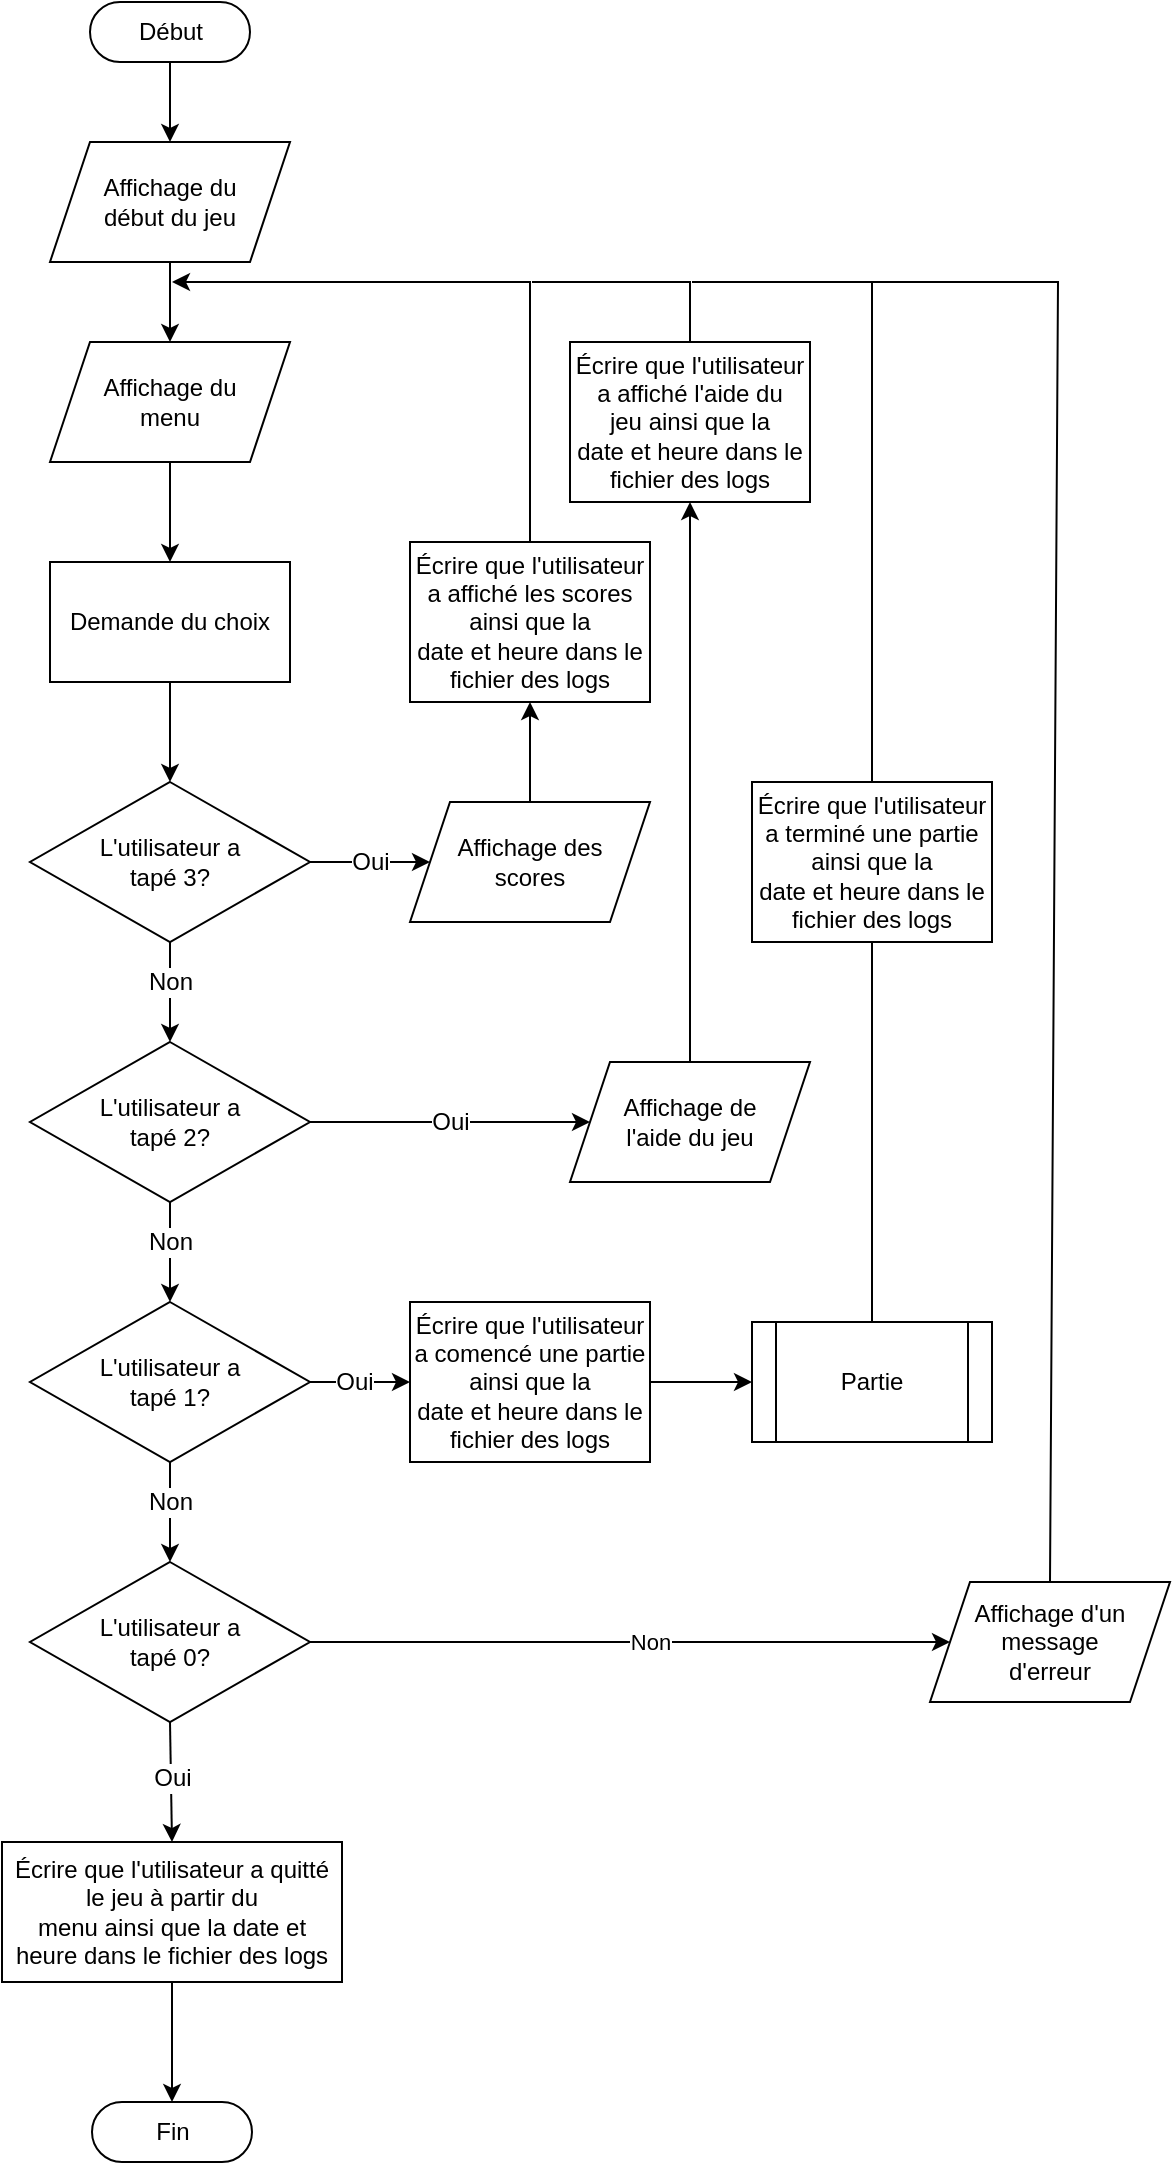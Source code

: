 <mxfile version="17.2.4" type="device"><diagram id="94fMmIdl7GFTqGtqJ_KV" name="Page-1"><mxGraphModel dx="1102" dy="905" grid="1" gridSize="10" guides="1" tooltips="1" connect="1" arrows="1" fold="1" page="1" pageScale="1" pageWidth="827" pageHeight="1169" math="0" shadow="0"><root><mxCell id="0"/><mxCell id="1" parent="0"/><mxCell id="Zf44dqe_ZvrofhenGyv4-8" value="Début" style="html=1;dashed=0;whitespace=wrap;shape=mxgraph.dfd.start;rounded=1;shadow=0;glass=0;sketch=0;fontFamily=Helvetica;fontSize=12;fontColor=default;strokeColor=default;fillColor=default;gradientColor=none;" parent="1" vertex="1"><mxGeometry x="159" y="40" width="80" height="30" as="geometry"/></mxCell><mxCell id="Zf44dqe_ZvrofhenGyv4-10" value="" style="endArrow=classic;html=1;rounded=0;fontFamily=Helvetica;fontSize=12;fontColor=default;exitX=0.5;exitY=0.5;exitDx=0;exitDy=15;exitPerimeter=0;entryX=0.5;entryY=0;entryDx=0;entryDy=0;" parent="1" source="Zf44dqe_ZvrofhenGyv4-8" edge="1"><mxGeometry width="50" height="50" relative="1" as="geometry"><mxPoint x="369" y="410" as="sourcePoint"/><mxPoint x="199" y="110" as="targetPoint"/></mxGeometry></mxCell><mxCell id="Zf44dqe_ZvrofhenGyv4-12" value="" style="endArrow=classic;html=1;rounded=0;fontFamily=Helvetica;fontSize=12;fontColor=default;exitX=0.5;exitY=1;exitDx=0;exitDy=0;entryX=0.5;entryY=0;entryDx=0;entryDy=0;" parent="1" edge="1"><mxGeometry width="50" height="50" relative="1" as="geometry"><mxPoint x="199" y="170" as="sourcePoint"/><mxPoint x="199" y="210" as="targetPoint"/></mxGeometry></mxCell><mxCell id="Zf44dqe_ZvrofhenGyv4-13" value="L'utilisateur a&lt;br&gt;tapé 3?" style="rhombus;whiteSpace=wrap;html=1;rounded=0;shadow=0;glass=0;sketch=0;fontFamily=Helvetica;fontSize=12;fontColor=default;strokeColor=default;fillColor=default;gradientColor=none;" parent="1" vertex="1"><mxGeometry x="129" y="430" width="140" height="80" as="geometry"/></mxCell><mxCell id="Zf44dqe_ZvrofhenGyv4-14" value="&lt;span&gt;Affichage du&lt;br&gt;début&amp;nbsp;&lt;/span&gt;&lt;span&gt;du jeu&lt;/span&gt;" style="shape=parallelogram;perimeter=parallelogramPerimeter;whiteSpace=wrap;html=1;fixedSize=1;rounded=0;shadow=0;glass=0;sketch=0;fontFamily=Helvetica;fontSize=12;fontColor=default;strokeColor=default;fillColor=default;gradientColor=none;" parent="1" vertex="1"><mxGeometry x="139" y="110" width="120" height="60" as="geometry"/></mxCell><mxCell id="Zf44dqe_ZvrofhenGyv4-15" value="&lt;span&gt;Affichage du&lt;br&gt;menu&lt;/span&gt;" style="shape=parallelogram;perimeter=parallelogramPerimeter;whiteSpace=wrap;html=1;fixedSize=1;rounded=0;shadow=0;glass=0;sketch=0;fontFamily=Helvetica;fontSize=12;fontColor=default;strokeColor=default;fillColor=default;gradientColor=none;" parent="1" vertex="1"><mxGeometry x="139" y="210" width="120" height="60" as="geometry"/></mxCell><mxCell id="Zf44dqe_ZvrofhenGyv4-17" value="Demande du choix" style="rounded=0;whiteSpace=wrap;html=1;shadow=0;glass=0;sketch=0;fontFamily=Helvetica;fontSize=12;fontColor=default;strokeColor=default;fillColor=default;gradientColor=none;" parent="1" vertex="1"><mxGeometry x="139" y="320" width="120" height="60" as="geometry"/></mxCell><mxCell id="Zf44dqe_ZvrofhenGyv4-18" value="" style="endArrow=classic;html=1;rounded=0;fontFamily=Helvetica;fontSize=12;fontColor=default;entryX=0.5;entryY=0;entryDx=0;entryDy=0;exitX=0.5;exitY=1;exitDx=0;exitDy=0;" parent="1" source="Zf44dqe_ZvrofhenGyv4-15" target="Zf44dqe_ZvrofhenGyv4-17" edge="1"><mxGeometry width="50" height="50" relative="1" as="geometry"><mxPoint x="269" y="290" as="sourcePoint"/><mxPoint x="419" y="340" as="targetPoint"/></mxGeometry></mxCell><mxCell id="Zf44dqe_ZvrofhenGyv4-19" value="" style="endArrow=classic;html=1;rounded=0;fontFamily=Helvetica;fontSize=12;fontColor=default;exitX=0.5;exitY=1;exitDx=0;exitDy=0;entryX=0.5;entryY=0;entryDx=0;entryDy=0;" parent="1" source="Zf44dqe_ZvrofhenGyv4-17" target="Zf44dqe_ZvrofhenGyv4-13" edge="1"><mxGeometry width="50" height="50" relative="1" as="geometry"><mxPoint x="369" y="390" as="sourcePoint"/><mxPoint x="419" y="340" as="targetPoint"/></mxGeometry></mxCell><mxCell id="Zf44dqe_ZvrofhenGyv4-20" value="" style="endArrow=classic;html=1;rounded=0;fontFamily=Helvetica;fontSize=12;fontColor=default;exitX=1;exitY=0.5;exitDx=0;exitDy=0;entryX=0;entryY=0.5;entryDx=0;entryDy=0;" parent="1" source="Zf44dqe_ZvrofhenGyv4-13" target="Zf44dqe_ZvrofhenGyv4-21" edge="1"><mxGeometry width="50" height="50" relative="1" as="geometry"><mxPoint x="369" y="390" as="sourcePoint"/><mxPoint x="329" y="470" as="targetPoint"/></mxGeometry></mxCell><mxCell id="Zf44dqe_ZvrofhenGyv4-22" value="Oui" style="edgeLabel;html=1;align=center;verticalAlign=middle;resizable=0;points=[];fontSize=12;fontFamily=Helvetica;fontColor=default;" parent="Zf44dqe_ZvrofhenGyv4-20" vertex="1" connectable="0"><mxGeometry x="0.455" y="1" relative="1" as="geometry"><mxPoint x="-14" y="1" as="offset"/></mxGeometry></mxCell><mxCell id="Zf44dqe_ZvrofhenGyv4-21" value="&lt;span&gt;Affichage des&lt;br&gt;scores&lt;br&gt;&lt;/span&gt;" style="shape=parallelogram;perimeter=parallelogramPerimeter;whiteSpace=wrap;html=1;fixedSize=1;rounded=0;shadow=0;glass=0;sketch=0;fontFamily=Helvetica;fontSize=12;fontColor=default;strokeColor=default;fillColor=default;gradientColor=none;" parent="1" vertex="1"><mxGeometry x="319" y="440" width="120" height="60" as="geometry"/></mxCell><mxCell id="Zf44dqe_ZvrofhenGyv4-24" value="" style="endArrow=classic;html=1;rounded=0;fontFamily=Helvetica;fontSize=12;fontColor=default;exitX=0.5;exitY=1;exitDx=0;exitDy=0;entryX=0.5;entryY=0;entryDx=0;entryDy=0;" parent="1" source="Zf44dqe_ZvrofhenGyv4-13" target="Zf44dqe_ZvrofhenGyv4-26" edge="1"><mxGeometry width="50" height="50" relative="1" as="geometry"><mxPoint x="369" y="390" as="sourcePoint"/><mxPoint x="351.308" y="577.692" as="targetPoint"/></mxGeometry></mxCell><mxCell id="Zf44dqe_ZvrofhenGyv4-27" value="Non" style="edgeLabel;html=1;align=center;verticalAlign=middle;resizable=0;points=[];fontSize=12;fontFamily=Helvetica;fontColor=default;" parent="Zf44dqe_ZvrofhenGyv4-24" vertex="1" connectable="0"><mxGeometry x="-0.501" relative="1" as="geometry"><mxPoint y="7" as="offset"/></mxGeometry></mxCell><mxCell id="Zf44dqe_ZvrofhenGyv4-26" value="L'utilisateur a&lt;br&gt;tapé 2?" style="rhombus;whiteSpace=wrap;html=1;rounded=0;shadow=0;glass=0;sketch=0;fontFamily=Helvetica;fontSize=12;fontColor=default;strokeColor=default;fillColor=default;gradientColor=none;" parent="1" vertex="1"><mxGeometry x="129" y="560" width="140" height="80" as="geometry"/></mxCell><mxCell id="Zf44dqe_ZvrofhenGyv4-28" value="" style="endArrow=classic;html=1;rounded=0;fontFamily=Helvetica;fontSize=12;fontColor=default;exitX=1;exitY=0.5;exitDx=0;exitDy=0;entryX=0;entryY=0.5;entryDx=0;entryDy=0;" parent="1" source="Zf44dqe_ZvrofhenGyv4-26" target="Zf44dqe_ZvrofhenGyv4-30" edge="1"><mxGeometry width="50" height="50" relative="1" as="geometry"><mxPoint x="349" y="600" as="sourcePoint"/><mxPoint x="409" y="600" as="targetPoint"/></mxGeometry></mxCell><mxCell id="Zf44dqe_ZvrofhenGyv4-29" value="Oui" style="edgeLabel;html=1;align=center;verticalAlign=middle;resizable=0;points=[];fontSize=12;fontFamily=Helvetica;fontColor=default;" parent="Zf44dqe_ZvrofhenGyv4-28" vertex="1" connectable="0"><mxGeometry x="0.455" y="1" relative="1" as="geometry"><mxPoint x="-32" y="1" as="offset"/></mxGeometry></mxCell><mxCell id="Zf44dqe_ZvrofhenGyv4-30" value="&lt;span&gt;Affichage de&lt;br&gt;l'aide du jeu&lt;br&gt;&lt;/span&gt;" style="shape=parallelogram;perimeter=parallelogramPerimeter;whiteSpace=wrap;html=1;fixedSize=1;rounded=0;shadow=0;glass=0;sketch=0;fontFamily=Helvetica;fontSize=12;fontColor=default;strokeColor=default;fillColor=default;gradientColor=none;" parent="1" vertex="1"><mxGeometry x="399" y="570" width="120" height="60" as="geometry"/></mxCell><mxCell id="Zf44dqe_ZvrofhenGyv4-39" value="" style="endArrow=classic;html=1;rounded=0;fontFamily=Helvetica;fontSize=12;fontColor=default;exitX=0.5;exitY=1;exitDx=0;exitDy=0;entryX=0.5;entryY=0;entryDx=0;entryDy=0;" parent="1" target="Zf44dqe_ZvrofhenGyv4-41" edge="1"><mxGeometry width="50" height="50" relative="1" as="geometry"><mxPoint x="199" y="640" as="sourcePoint"/><mxPoint x="351.308" y="707.692" as="targetPoint"/></mxGeometry></mxCell><mxCell id="Zf44dqe_ZvrofhenGyv4-40" value="Non" style="edgeLabel;html=1;align=center;verticalAlign=middle;resizable=0;points=[];fontSize=12;fontFamily=Helvetica;fontColor=default;" parent="Zf44dqe_ZvrofhenGyv4-39" vertex="1" connectable="0"><mxGeometry x="-0.501" relative="1" as="geometry"><mxPoint y="7" as="offset"/></mxGeometry></mxCell><mxCell id="Zf44dqe_ZvrofhenGyv4-41" value="L'utilisateur a&lt;br&gt;tapé 1?" style="rhombus;whiteSpace=wrap;html=1;rounded=0;shadow=0;glass=0;sketch=0;fontFamily=Helvetica;fontSize=12;fontColor=default;strokeColor=default;fillColor=default;gradientColor=none;" parent="1" vertex="1"><mxGeometry x="129" y="690" width="140" height="80" as="geometry"/></mxCell><mxCell id="Zf44dqe_ZvrofhenGyv4-42" value="" style="endArrow=classic;html=1;rounded=0;fontFamily=Helvetica;fontSize=12;fontColor=default;exitX=1;exitY=0.5;exitDx=0;exitDy=0;entryX=0;entryY=0.5;entryDx=0;entryDy=0;" parent="1" source="Zf44dqe_ZvrofhenGyv4-41" target="aLHyZL2ithEnh_9Qs9ms-13" edge="1"><mxGeometry width="50" height="50" relative="1" as="geometry"><mxPoint x="360" y="729.5" as="sourcePoint"/><mxPoint x="310" y="760" as="targetPoint"/></mxGeometry></mxCell><mxCell id="Zf44dqe_ZvrofhenGyv4-43" value="Oui" style="edgeLabel;html=1;align=center;verticalAlign=middle;resizable=0;points=[];fontSize=12;fontFamily=Helvetica;fontColor=default;" parent="Zf44dqe_ZvrofhenGyv4-42" vertex="1" connectable="0"><mxGeometry x="0.455" y="1" relative="1" as="geometry"><mxPoint x="-15" y="1" as="offset"/></mxGeometry></mxCell><mxCell id="Zf44dqe_ZvrofhenGyv4-47" value="" style="endArrow=classic;html=1;rounded=0;fontFamily=Helvetica;fontSize=12;fontColor=default;exitX=0.5;exitY=1;exitDx=0;exitDy=0;entryX=0.5;entryY=0;entryDx=0;entryDy=0;" parent="1" target="WMK5xLIRzWBpjgu0BAJD-3" edge="1"><mxGeometry width="50" height="50" relative="1" as="geometry"><mxPoint x="199" y="770" as="sourcePoint"/><mxPoint x="269" y="800" as="targetPoint"/></mxGeometry></mxCell><mxCell id="Zf44dqe_ZvrofhenGyv4-48" value="Non" style="edgeLabel;html=1;align=center;verticalAlign=middle;resizable=0;points=[];fontSize=12;fontFamily=Helvetica;fontColor=default;" parent="Zf44dqe_ZvrofhenGyv4-47" vertex="1" connectable="0"><mxGeometry x="-0.501" relative="1" as="geometry"><mxPoint y="7" as="offset"/></mxGeometry></mxCell><mxCell id="Zf44dqe_ZvrofhenGyv4-50" value="Fin" style="html=1;dashed=0;whitespace=wrap;shape=mxgraph.dfd.start;rounded=1;shadow=0;glass=0;sketch=0;fontFamily=Helvetica;fontSize=12;fontColor=default;strokeColor=default;fillColor=default;gradientColor=none;" parent="1" vertex="1"><mxGeometry x="160" y="1090" width="80" height="30" as="geometry"/></mxCell><mxCell id="WMK5xLIRzWBpjgu0BAJD-1" value="Partie" style="shape=process;whiteSpace=wrap;html=1;backgroundOutline=1;" parent="1" vertex="1"><mxGeometry x="490" y="700" width="120" height="60" as="geometry"/></mxCell><mxCell id="WMK5xLIRzWBpjgu0BAJD-3" value="L'utilisateur a&lt;br&gt;tapé 0?" style="rhombus;whiteSpace=wrap;html=1;rounded=0;shadow=0;glass=0;sketch=0;fontFamily=Helvetica;fontSize=12;fontColor=default;strokeColor=default;fillColor=default;gradientColor=none;" parent="1" vertex="1"><mxGeometry x="129" y="820" width="140" height="80" as="geometry"/></mxCell><mxCell id="WMK5xLIRzWBpjgu0BAJD-4" value="" style="endArrow=classic;html=1;rounded=0;fontFamily=Helvetica;fontSize=12;fontColor=default;entryX=0.5;entryY=0;entryDx=0;entryDy=0;" parent="1" target="aLHyZL2ithEnh_9Qs9ms-9" edge="1"><mxGeometry width="50" height="50" relative="1" as="geometry"><mxPoint x="199" y="900" as="sourcePoint"/><mxPoint x="199" y="950" as="targetPoint"/></mxGeometry></mxCell><mxCell id="WMK5xLIRzWBpjgu0BAJD-5" value="Oui" style="edgeLabel;html=1;align=center;verticalAlign=middle;resizable=0;points=[];fontSize=12;fontFamily=Helvetica;fontColor=default;" parent="WMK5xLIRzWBpjgu0BAJD-4" vertex="1" connectable="0"><mxGeometry x="0.455" y="1" relative="1" as="geometry"><mxPoint x="-1" y="-16" as="offset"/></mxGeometry></mxCell><mxCell id="WMK5xLIRzWBpjgu0BAJD-7" value="&lt;span&gt;Affichage d'un&lt;br&gt;message&lt;br&gt;d'erreur&lt;br&gt;&lt;/span&gt;" style="shape=parallelogram;perimeter=parallelogramPerimeter;whiteSpace=wrap;html=1;fixedSize=1;rounded=0;shadow=0;glass=0;sketch=0;fontFamily=Helvetica;fontSize=12;fontColor=default;strokeColor=default;fillColor=default;gradientColor=none;" parent="1" vertex="1"><mxGeometry x="579" y="830" width="120" height="60" as="geometry"/></mxCell><mxCell id="WMK5xLIRzWBpjgu0BAJD-8" value="" style="endArrow=classic;html=1;rounded=0;exitX=1;exitY=0.5;exitDx=0;exitDy=0;entryX=0;entryY=0.5;entryDx=0;entryDy=0;" parent="1" source="WMK5xLIRzWBpjgu0BAJD-3" target="WMK5xLIRzWBpjgu0BAJD-7" edge="1"><mxGeometry width="50" height="50" relative="1" as="geometry"><mxPoint x="809" y="690" as="sourcePoint"/><mxPoint x="859" y="640" as="targetPoint"/></mxGeometry></mxCell><mxCell id="WMK5xLIRzWBpjgu0BAJD-9" value="Non" style="edgeLabel;html=1;align=center;verticalAlign=middle;resizable=0;points=[];" parent="WMK5xLIRzWBpjgu0BAJD-8" vertex="1" connectable="0"><mxGeometry x="0.181" y="2" relative="1" as="geometry"><mxPoint x="-19" y="2" as="offset"/></mxGeometry></mxCell><mxCell id="WMK5xLIRzWBpjgu0BAJD-10" value="" style="endArrow=none;html=1;rounded=0;fontFamily=Helvetica;fontSize=12;fontColor=default;exitX=0.5;exitY=0;exitDx=0;exitDy=0;" parent="1" source="WMK5xLIRzWBpjgu0BAJD-7" edge="1"><mxGeometry width="50" height="50" relative="1" as="geometry"><mxPoint x="643" y="810" as="sourcePoint"/><mxPoint x="550" y="180" as="targetPoint"/><Array as="points"><mxPoint x="643" y="180"/></Array></mxGeometry></mxCell><mxCell id="aLHyZL2ithEnh_9Qs9ms-1" value="Écrire que l'utilisateur&lt;br&gt;a affiché les scores&lt;br&gt;ainsi que la&lt;br&gt;date et heure dans le fichier des logs" style="rounded=0;whiteSpace=wrap;html=1;" vertex="1" parent="1"><mxGeometry x="319" y="310" width="120" height="80" as="geometry"/></mxCell><mxCell id="aLHyZL2ithEnh_9Qs9ms-2" value="" style="endArrow=classic;html=1;rounded=0;exitX=0.5;exitY=0;exitDx=0;exitDy=0;entryX=0.5;entryY=1;entryDx=0;entryDy=0;" edge="1" parent="1" source="Zf44dqe_ZvrofhenGyv4-21" target="aLHyZL2ithEnh_9Qs9ms-1"><mxGeometry width="50" height="50" relative="1" as="geometry"><mxPoint x="390" y="470" as="sourcePoint"/><mxPoint x="440" y="420" as="targetPoint"/></mxGeometry></mxCell><mxCell id="aLHyZL2ithEnh_9Qs9ms-3" value="" style="endArrow=classic;html=1;rounded=0;exitX=0.5;exitY=0;exitDx=0;exitDy=0;" edge="1" parent="1" source="aLHyZL2ithEnh_9Qs9ms-1"><mxGeometry width="50" height="50" relative="1" as="geometry"><mxPoint x="390" y="470" as="sourcePoint"/><mxPoint x="200" y="180" as="targetPoint"/><Array as="points"><mxPoint x="379" y="180"/></Array></mxGeometry></mxCell><mxCell id="aLHyZL2ithEnh_9Qs9ms-4" value="Écrire que l'utilisateur&lt;br&gt;a affiché l'aide du&lt;br&gt;jeu ainsi que la&lt;br&gt;date et heure dans le fichier des logs" style="rounded=0;whiteSpace=wrap;html=1;" vertex="1" parent="1"><mxGeometry x="399" y="210" width="120" height="80" as="geometry"/></mxCell><mxCell id="aLHyZL2ithEnh_9Qs9ms-5" value="Écrire que l'utilisateur&lt;br&gt;a terminé une partie&lt;br&gt;ainsi que la&lt;br&gt;date et heure dans le fichier des logs" style="rounded=0;whiteSpace=wrap;html=1;" vertex="1" parent="1"><mxGeometry x="490" y="430" width="120" height="80" as="geometry"/></mxCell><mxCell id="aLHyZL2ithEnh_9Qs9ms-7" value="" style="endArrow=classic;html=1;rounded=0;exitX=0.5;exitY=0;exitDx=0;exitDy=0;entryX=0.5;entryY=1;entryDx=0;entryDy=0;" edge="1" parent="1" source="Zf44dqe_ZvrofhenGyv4-30" target="aLHyZL2ithEnh_9Qs9ms-4"><mxGeometry width="50" height="50" relative="1" as="geometry"><mxPoint x="390" y="470" as="sourcePoint"/><mxPoint x="440" y="420" as="targetPoint"/></mxGeometry></mxCell><mxCell id="aLHyZL2ithEnh_9Qs9ms-8" value="" style="endArrow=none;html=1;rounded=0;exitX=0.5;exitY=0;exitDx=0;exitDy=0;" edge="1" parent="1" source="aLHyZL2ithEnh_9Qs9ms-4"><mxGeometry width="50" height="50" relative="1" as="geometry"><mxPoint x="390" y="470" as="sourcePoint"/><mxPoint x="380" y="180" as="targetPoint"/><Array as="points"><mxPoint x="459" y="180"/></Array></mxGeometry></mxCell><mxCell id="aLHyZL2ithEnh_9Qs9ms-9" value="Écrire que l'utilisateur a quitté le jeu à partir du &lt;br&gt;menu ainsi que la date et heure dans le fichier des logs" style="rounded=0;whiteSpace=wrap;html=1;" vertex="1" parent="1"><mxGeometry x="115" y="960" width="170" height="70" as="geometry"/></mxCell><mxCell id="aLHyZL2ithEnh_9Qs9ms-10" value="" style="endArrow=classic;html=1;rounded=0;exitX=0.5;exitY=1;exitDx=0;exitDy=0;entryX=0.5;entryY=0.5;entryDx=0;entryDy=-15;entryPerimeter=0;" edge="1" parent="1" source="aLHyZL2ithEnh_9Qs9ms-9" target="Zf44dqe_ZvrofhenGyv4-50"><mxGeometry width="50" height="50" relative="1" as="geometry"><mxPoint x="390" y="930" as="sourcePoint"/><mxPoint x="440" y="880" as="targetPoint"/></mxGeometry></mxCell><mxCell id="aLHyZL2ithEnh_9Qs9ms-11" value="" style="endArrow=none;html=1;rounded=0;exitX=0.5;exitY=0;exitDx=0;exitDy=0;entryX=0.5;entryY=1;entryDx=0;entryDy=0;" edge="1" parent="1" source="WMK5xLIRzWBpjgu0BAJD-1" target="aLHyZL2ithEnh_9Qs9ms-5"><mxGeometry width="50" height="50" relative="1" as="geometry"><mxPoint x="390" y="640" as="sourcePoint"/><mxPoint x="440" y="590" as="targetPoint"/></mxGeometry></mxCell><mxCell id="aLHyZL2ithEnh_9Qs9ms-12" value="" style="endArrow=none;html=1;rounded=0;exitX=0.5;exitY=0;exitDx=0;exitDy=0;" edge="1" parent="1" source="aLHyZL2ithEnh_9Qs9ms-5"><mxGeometry width="50" height="50" relative="1" as="geometry"><mxPoint x="390" y="640" as="sourcePoint"/><mxPoint x="460" y="180" as="targetPoint"/><Array as="points"><mxPoint x="550" y="180"/></Array></mxGeometry></mxCell><mxCell id="aLHyZL2ithEnh_9Qs9ms-13" value="Écrire que l'utilisateur&lt;br&gt;a comencé une partie&lt;br&gt;ainsi que la&lt;br&gt;date et heure dans le fichier des logs" style="rounded=0;whiteSpace=wrap;html=1;" vertex="1" parent="1"><mxGeometry x="319" y="690" width="120" height="80" as="geometry"/></mxCell><mxCell id="aLHyZL2ithEnh_9Qs9ms-14" value="" style="endArrow=classic;html=1;rounded=0;exitX=1;exitY=0.5;exitDx=0;exitDy=0;entryX=0;entryY=0.5;entryDx=0;entryDy=0;" edge="1" parent="1" source="aLHyZL2ithEnh_9Qs9ms-13" target="WMK5xLIRzWBpjgu0BAJD-1"><mxGeometry width="50" height="50" relative="1" as="geometry"><mxPoint x="390" y="840" as="sourcePoint"/><mxPoint x="440" y="790" as="targetPoint"/></mxGeometry></mxCell></root></mxGraphModel></diagram></mxfile>